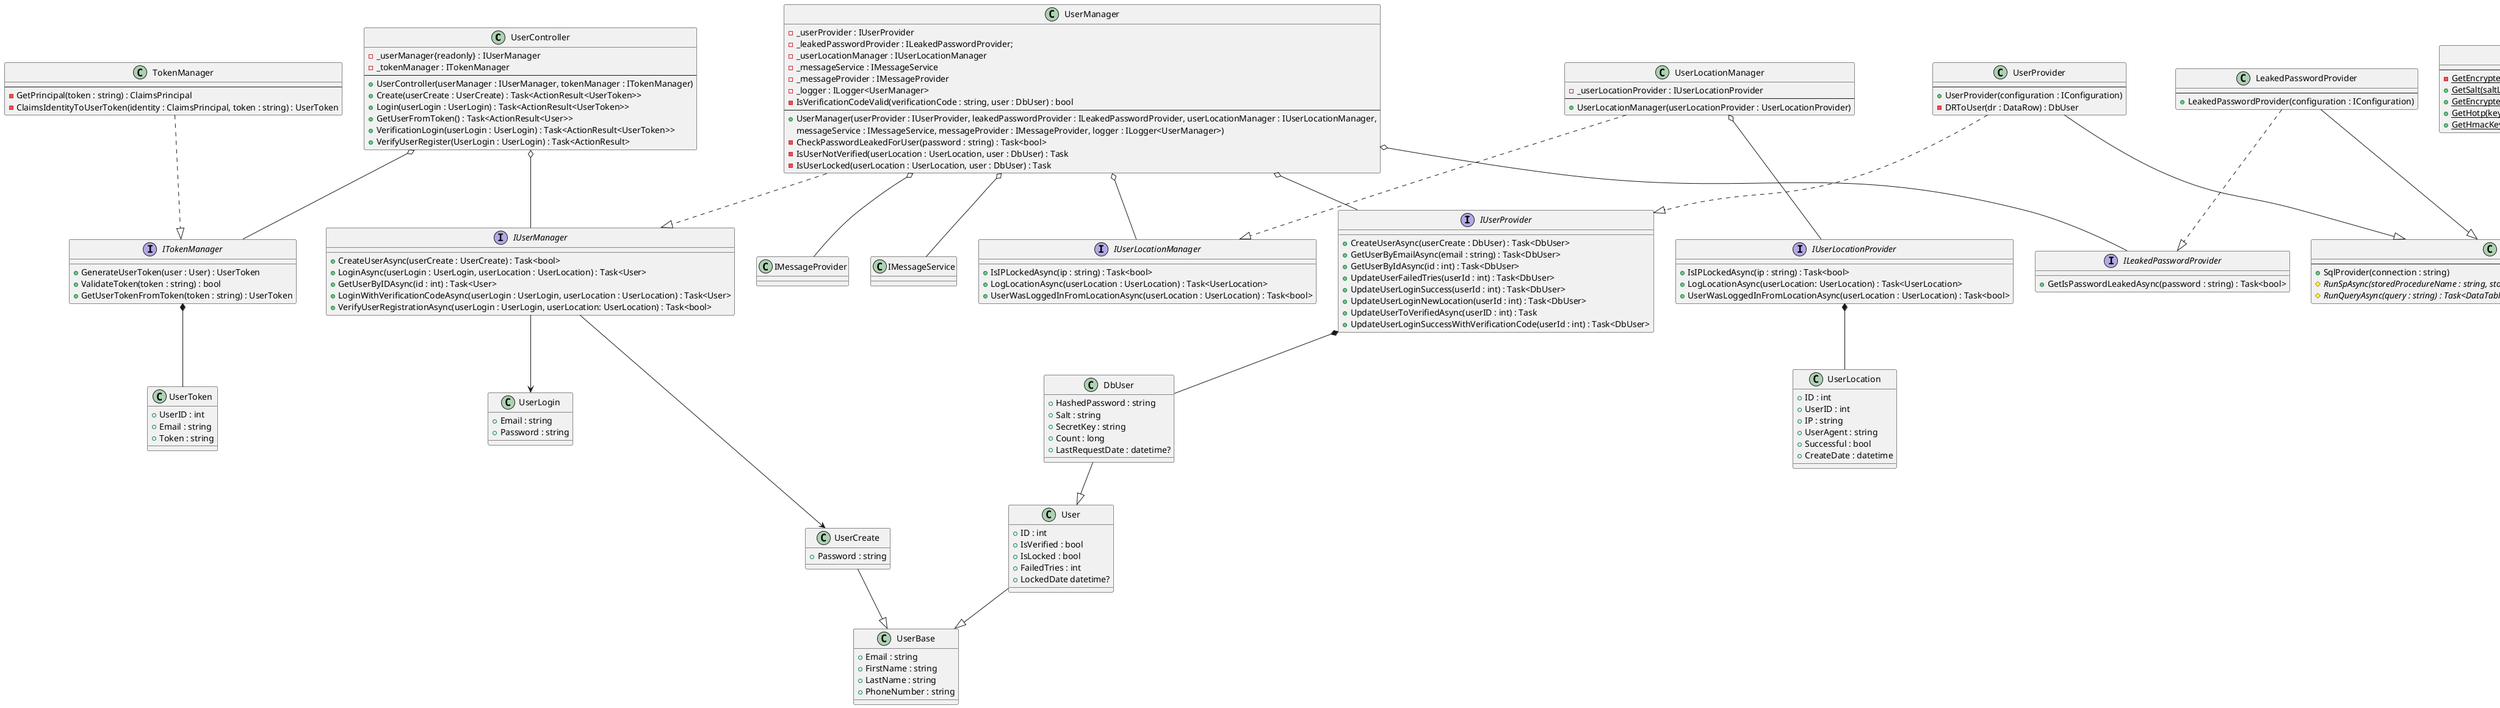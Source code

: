 @startuml API class diagram

top to bottom direction

'Controllers'

class UserController{
    -_userManager{readonly} : IUserManager
    -_tokenManager : ITokenManager
    --
    +UserController(userManager : IUserManager, tokenManager : ITokenManager)
    +Create(userCreate : UserCreate) : Task<ActionResult<UserToken>>
    +Login(userLogin : UserLogin) : Task<ActionResult<UserToken>>
    +GetUserFromToken() : Task<ActionResult<User>>
    +VerificationLogin(userLogin : UserLogin) : Task<ActionResult<UserToken>>
    +VerifyUserRegister(UserLogin : UserLogin) : Task<ActionResult>
}

'Controllers mappings' 

UserController o-- IUserManager
UserController o-- ITokenManager

'Managers'

Interface IUserManager {
    +CreateUserAsync(userCreate : UserCreate) : Task<bool>
    +LoginAsync(userLogin : UserLogin, userLocation : UserLocation) : Task<User>
    +GetUserByIDAsync(id : int) : Task<User>
    +LoginWithVerificationCodeAsync(userLogin : UserLogin, userLocation : UserLocation) : Task<User>
    +VerifyUserRegistrationAsync(userLogin : UserLogin, userLocation: UserLocation) : Task<bool>
}

interface ITokenManager {
    +GenerateUserToken(user : User) : UserToken
    +ValidateToken(token : string) : bool
    +GetUserTokenFromToken(token : string) : UserToken
}


interface IUserLocationManager {
    +IsIPLockedAsync(ip : string) : Task<bool>
    +LogLocationAsync(userLocation : UserLocation) : Task<UserLocation>
    +UserWasLoggedInFromLocationAsync(userLocation : UserLocation) : Task<bool>
}

class TokenManager {
    --
    -GetPrincipal(token : string) : ClaimsPrincipal
    -ClaimsIdentityToUserToken(identity : ClaimsPrincipal, token : string) : UserToken
}

class UserManager {
    -_userProvider : IUserProvider
    -_leakedPasswordProvider : ILeakedPasswordProvider;
    -_userLocationManager : IUserLocationManager
    -_messageService : IMessageService
    -_messageProvider : IMessageProvider
    -_logger : ILogger<UserManager>
    -IsVerificationCodeValid(verificationCode : string, user : DbUser) : bool
    --
    +UserManager(userProvider : IUserProvider, leakedPasswordProvider : ILeakedPasswordProvider, userLocationManager : IUserLocationManager,
        messageService : IMessageService, messageProvider : IMessageProvider, logger : ILogger<UserManager>)
    -CheckPasswordLeakedForUser(password : string) : Task<bool>
    -IsUserNotVerified(userLocation : UserLocation, user : DbUser) : Task
    -IsUserLocked(userLocation : UserLocation, user : DbUser) : Task
}

class UserLocationManager {
    -_userLocationProvider : IUserLocationProvider
    --
    +UserLocationManager(userLocationProvider : UserLocationProvider)
}


'Managers mappings'

IUserManager --> UserCreate
IUserManager --> UserLogin
UserManager .-|> IUserManager

UserManager o-- IUserProvider
UserManager o-- IUserLocationManager
UserManager o-- ILeakedPasswordProvider
UserManager o-- IMessageService
UserManager o-- IMessageProvider

TokenManager .-|> ITokenManager
ITokenManager *-- UserToken


UserLocationManager .-|> IUserLocationManager
UserLocationManager o-- IUserLocationProvider
'Providers'

interface IUserProvider {
    +CreateUserAsync(userCreate : DbUser) : Task<DbUser>
    +GetUserByEmailAsync(email : string) : Task<DbUser>
    +GetUserByIdAsync(id : int) : Task<DbUser>
    +UpdateUserFailedTries(userId : int) : Task<DbUser>
    +UpdateUserLoginSuccess(userId : int) : Task<DbUser>
    +UpdateUserLoginNewLocation(userId : int) : Task<DbUser>
    +UpdateUserToVerifiedAsync(userID : int) : Task
    +UpdateUserLoginSuccessWithVerificationCode(userId : int) : Task<DbUser>
}

interface ILeakedPasswordProvider {
    +GetIsPasswordLeakedAsync(password : string) : Task<bool>
}

class SqlProvider {
    --
    +SqlProvider(connection : string)
    {abstract}#RunSpAsync(storedProcedureName : string, storedProcedureElements : SpElements[]) : Task<DataTable>
    {abstract}#RunQueryAsync(query : string) : Task<DataTable>
}

class LeakedPasswordProvider {
    --
    +LeakedPasswordProvider(configuration : IConfiguration)
}

interface IUserLocationProvider{
    +IsIPLockedAsync(ip : string) : Task<bool>
    +LogLocationAsync(userLocation: UserLocation) : Task<UserLocation>
    +UserWasLoggedInFromLocationAsync(userLocation : UserLocation) : Task<bool>
}

class UserProvider {
    --
    +UserProvider(configuration : IConfiguration)
    -DRToUser(dr : DataRow) : DbUser
}



'Providers mappings'

IUserProvider *-- DbUser
IUserLocationProvider *-- UserLocation  

LeakedPasswordProvider .-|> ILeakedPasswordProvider
LeakedPasswordProvider --|> SqlProvider

UserProvider .-|> IUserProvider
UserProvider --|> SqlProvider

'Utility'

class Security{
    --
    {static}-GetEncryptedPassword(password : string) : string
    {static}+GetSalt(saltLength : int) : string
    {static}+GetEncryptedAndSaltedPassword(password : string, salt : string) : string
    {static}+GetHotp(key : string, counter : long) : string
    {static}+GetHmacKey() : string
}

class RegexHelper{
    --
    {static}+TryToGetBrowserWithoutVersion(browser : string) : string
}

'Users mappings'

User --|> UserBase
UserCreate --|> UserBase

DbUser --|> User

'User models' 

class UserToken{
    +UserID : int
    +Email : string
    +Token : string
}

class User{
    +ID : int 
    +IsVerified : bool
    +IsLocked : bool
    +FailedTries : int
    +LockedDate datetime?
}

class DbUser{
    +HashedPassword : string
    +Salt : string
    +SecretKey : string
    +Count : long
    +LastRequestDate : datetime?
}

class UserCreate {
    +Password : string
}

class UserBase{
    +Email : string
    +FirstName : string
    +LastName : string
    +PhoneNumber : string
}


class UserLogin{
    +Email : string
    +Password : string 
}

class UserLocation{
    +ID : int
    +UserID : int
    +IP : string
    +UserAgent : string
    +Successful : bool
    +CreateDate : datetime
}


@enduml